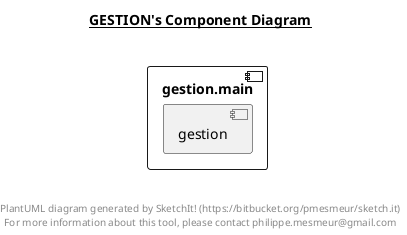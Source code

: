 @startuml

title __GESTION's Component Diagram__\n

  component "gestion.main" {
        [gestion]
  }




right footer


PlantUML diagram generated by SketchIt! (https://bitbucket.org/pmesmeur/sketch.it)
For more information about this tool, please contact philippe.mesmeur@gmail.com
endfooter

@enduml
